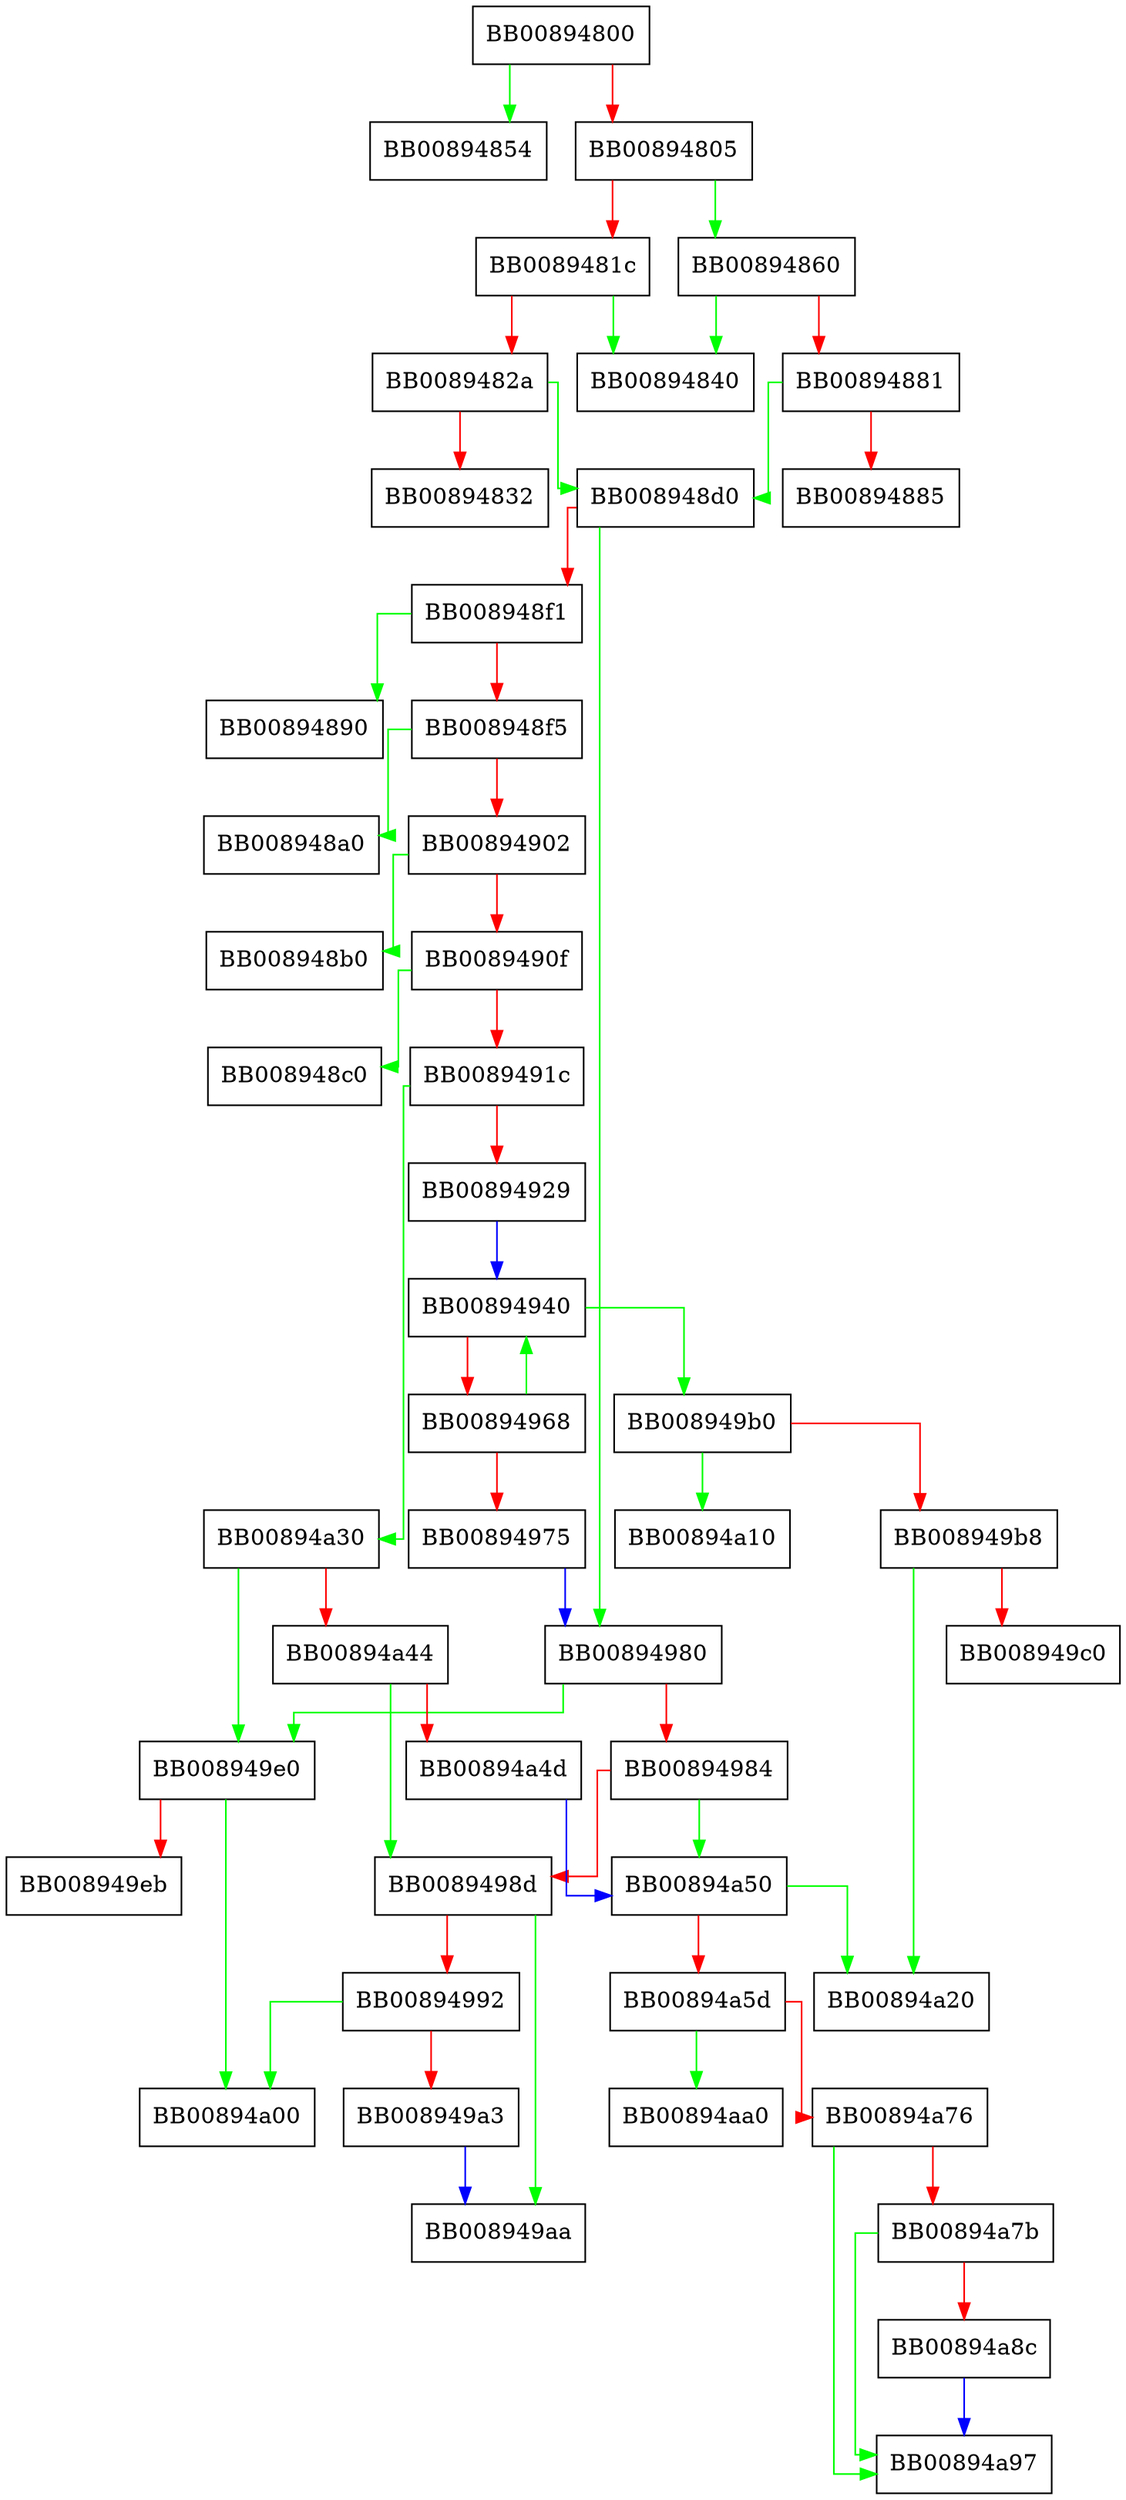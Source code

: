 digraph __memchr_avx2 {
  node [shape="box"];
  graph [splines=ortho];
  BB00894800 -> BB00894854 [color="green"];
  BB00894800 -> BB00894805 [color="red"];
  BB00894805 -> BB00894860 [color="green"];
  BB00894805 -> BB0089481c [color="red"];
  BB0089481c -> BB00894840 [color="green"];
  BB0089481c -> BB0089482a [color="red"];
  BB0089482a -> BB008948d0 [color="green"];
  BB0089482a -> BB00894832 [color="red"];
  BB00894860 -> BB00894840 [color="green"];
  BB00894860 -> BB00894881 [color="red"];
  BB00894881 -> BB008948d0 [color="green"];
  BB00894881 -> BB00894885 [color="red"];
  BB008948d0 -> BB00894980 [color="green"];
  BB008948d0 -> BB008948f1 [color="red"];
  BB008948f1 -> BB00894890 [color="green"];
  BB008948f1 -> BB008948f5 [color="red"];
  BB008948f5 -> BB008948a0 [color="green"];
  BB008948f5 -> BB00894902 [color="red"];
  BB00894902 -> BB008948b0 [color="green"];
  BB00894902 -> BB0089490f [color="red"];
  BB0089490f -> BB008948c0 [color="green"];
  BB0089490f -> BB0089491c [color="red"];
  BB0089491c -> BB00894a30 [color="green"];
  BB0089491c -> BB00894929 [color="red"];
  BB00894929 -> BB00894940 [color="blue"];
  BB00894940 -> BB008949b0 [color="green"];
  BB00894940 -> BB00894968 [color="red"];
  BB00894968 -> BB00894940 [color="green"];
  BB00894968 -> BB00894975 [color="red"];
  BB00894975 -> BB00894980 [color="blue"];
  BB00894980 -> BB008949e0 [color="green"];
  BB00894980 -> BB00894984 [color="red"];
  BB00894984 -> BB00894a50 [color="green"];
  BB00894984 -> BB0089498d [color="red"];
  BB0089498d -> BB008949aa [color="green"];
  BB0089498d -> BB00894992 [color="red"];
  BB00894992 -> BB00894a00 [color="green"];
  BB00894992 -> BB008949a3 [color="red"];
  BB008949a3 -> BB008949aa [color="blue"];
  BB008949b0 -> BB00894a10 [color="green"];
  BB008949b0 -> BB008949b8 [color="red"];
  BB008949b8 -> BB00894a20 [color="green"];
  BB008949b8 -> BB008949c0 [color="red"];
  BB008949e0 -> BB00894a00 [color="green"];
  BB008949e0 -> BB008949eb [color="red"];
  BB00894a30 -> BB008949e0 [color="green"];
  BB00894a30 -> BB00894a44 [color="red"];
  BB00894a44 -> BB0089498d [color="green"];
  BB00894a44 -> BB00894a4d [color="red"];
  BB00894a4d -> BB00894a50 [color="blue"];
  BB00894a50 -> BB00894a20 [color="green"];
  BB00894a50 -> BB00894a5d [color="red"];
  BB00894a5d -> BB00894aa0 [color="green"];
  BB00894a5d -> BB00894a76 [color="red"];
  BB00894a76 -> BB00894a97 [color="green"];
  BB00894a76 -> BB00894a7b [color="red"];
  BB00894a7b -> BB00894a97 [color="green"];
  BB00894a7b -> BB00894a8c [color="red"];
  BB00894a8c -> BB00894a97 [color="blue"];
}
